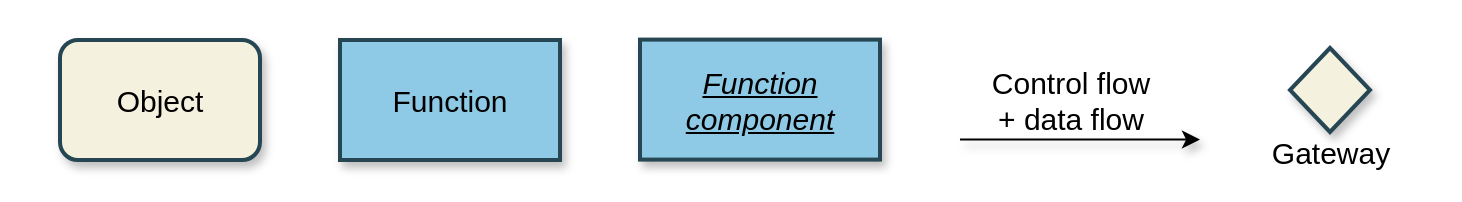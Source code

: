 <mxfile version="14.6.13" type="device"><diagram id="A5ABpkBKcxSBsS8PW5PX" name="Page-1"><mxGraphModel dx="1086" dy="806" grid="1" gridSize="10" guides="1" tooltips="1" connect="1" arrows="1" fold="1" page="1" pageScale="1" pageWidth="827" pageHeight="1169" math="0" shadow="0"><root><mxCell id="0"/><mxCell id="1" parent="0"/><mxCell id="fqgly2yYf0fTnl4qv1_l-5" value="" style="rounded=0;whiteSpace=wrap;html=1;fillColor=none;strokeColor=none;" parent="1" vertex="1"><mxGeometry x="40" y="60" width="730" height="100" as="geometry"/></mxCell><mxCell id="fqgly2yYf0fTnl4qv1_l-1" value="Function" style="rounded=0;whiteSpace=wrap;html=1;sketch=0;fontSize=15;shadow=1;strokeColor=#264653;strokeWidth=2;fillColor=#8ECAE6;" parent="1" vertex="1"><mxGeometry x="210" y="80" width="110" height="60" as="geometry"/></mxCell><mxCell id="fqgly2yYf0fTnl4qv1_l-2" value="Object" style="rounded=1;whiteSpace=wrap;html=1;sketch=0;fillColor=#f4f1de;fontSize=15;shadow=1;strokeColor=#264653;strokeWidth=2;" parent="1" vertex="1"><mxGeometry x="70" y="80" width="100" height="60" as="geometry"/></mxCell><mxCell id="fqgly2yYf0fTnl4qv1_l-3" value="&lt;i style=&quot;font-size: 15px&quot;&gt;&lt;u style=&quot;font-size: 15px&quot;&gt;Function component&lt;br style=&quot;font-size: 15px&quot;&gt;&lt;/u&gt;&lt;/i&gt;" style="rounded=0;whiteSpace=wrap;html=1;sketch=0;fontSize=15;shadow=1;strokeColor=#264653;strokeWidth=2;fillColor=#8ECAE6;" parent="1" vertex="1"><mxGeometry x="360" y="79.8" width="120" height="60" as="geometry"/></mxCell><mxCell id="fqgly2yYf0fTnl4qv1_l-4" style="edgeStyle=orthogonalEdgeStyle;rounded=0;orthogonalLoop=1;jettySize=auto;html=1;fontSize=15;shadow=1;" parent="1" edge="1"><mxGeometry relative="1" as="geometry"><mxPoint x="520" y="129.8" as="sourcePoint"/><mxPoint x="640" y="129.8" as="targetPoint"/></mxGeometry></mxCell><mxCell id="fqgly2yYf0fTnl4qv1_l-6" value="Control flow&lt;br&gt;+ data flow" style="text;html=1;align=center;verticalAlign=middle;resizable=0;points=[];autosize=1;strokeColor=none;fontSize=15;shadow=1;" parent="1" vertex="1"><mxGeometry x="530" y="89.8" width="90" height="40" as="geometry"/></mxCell><mxCell id="uPxgyHS6BigPMcEbHdKb-1" value="" style="rhombus;whiteSpace=wrap;html=1;shadow=1;sketch=0;fontSize=15;strokeWidth=2;strokeColor=#264653;fillColor=#F4F1DE;" parent="1" vertex="1"><mxGeometry x="685" y="84" width="40" height="42" as="geometry"/></mxCell><mxCell id="uPxgyHS6BigPMcEbHdKb-2" value="Gateway" style="text;html=1;align=center;verticalAlign=middle;resizable=0;points=[];autosize=1;strokeColor=none;fontSize=15;shadow=1;" parent="1" vertex="1"><mxGeometry x="670" y="126" width="70" height="20" as="geometry"/></mxCell></root></mxGraphModel></diagram></mxfile>